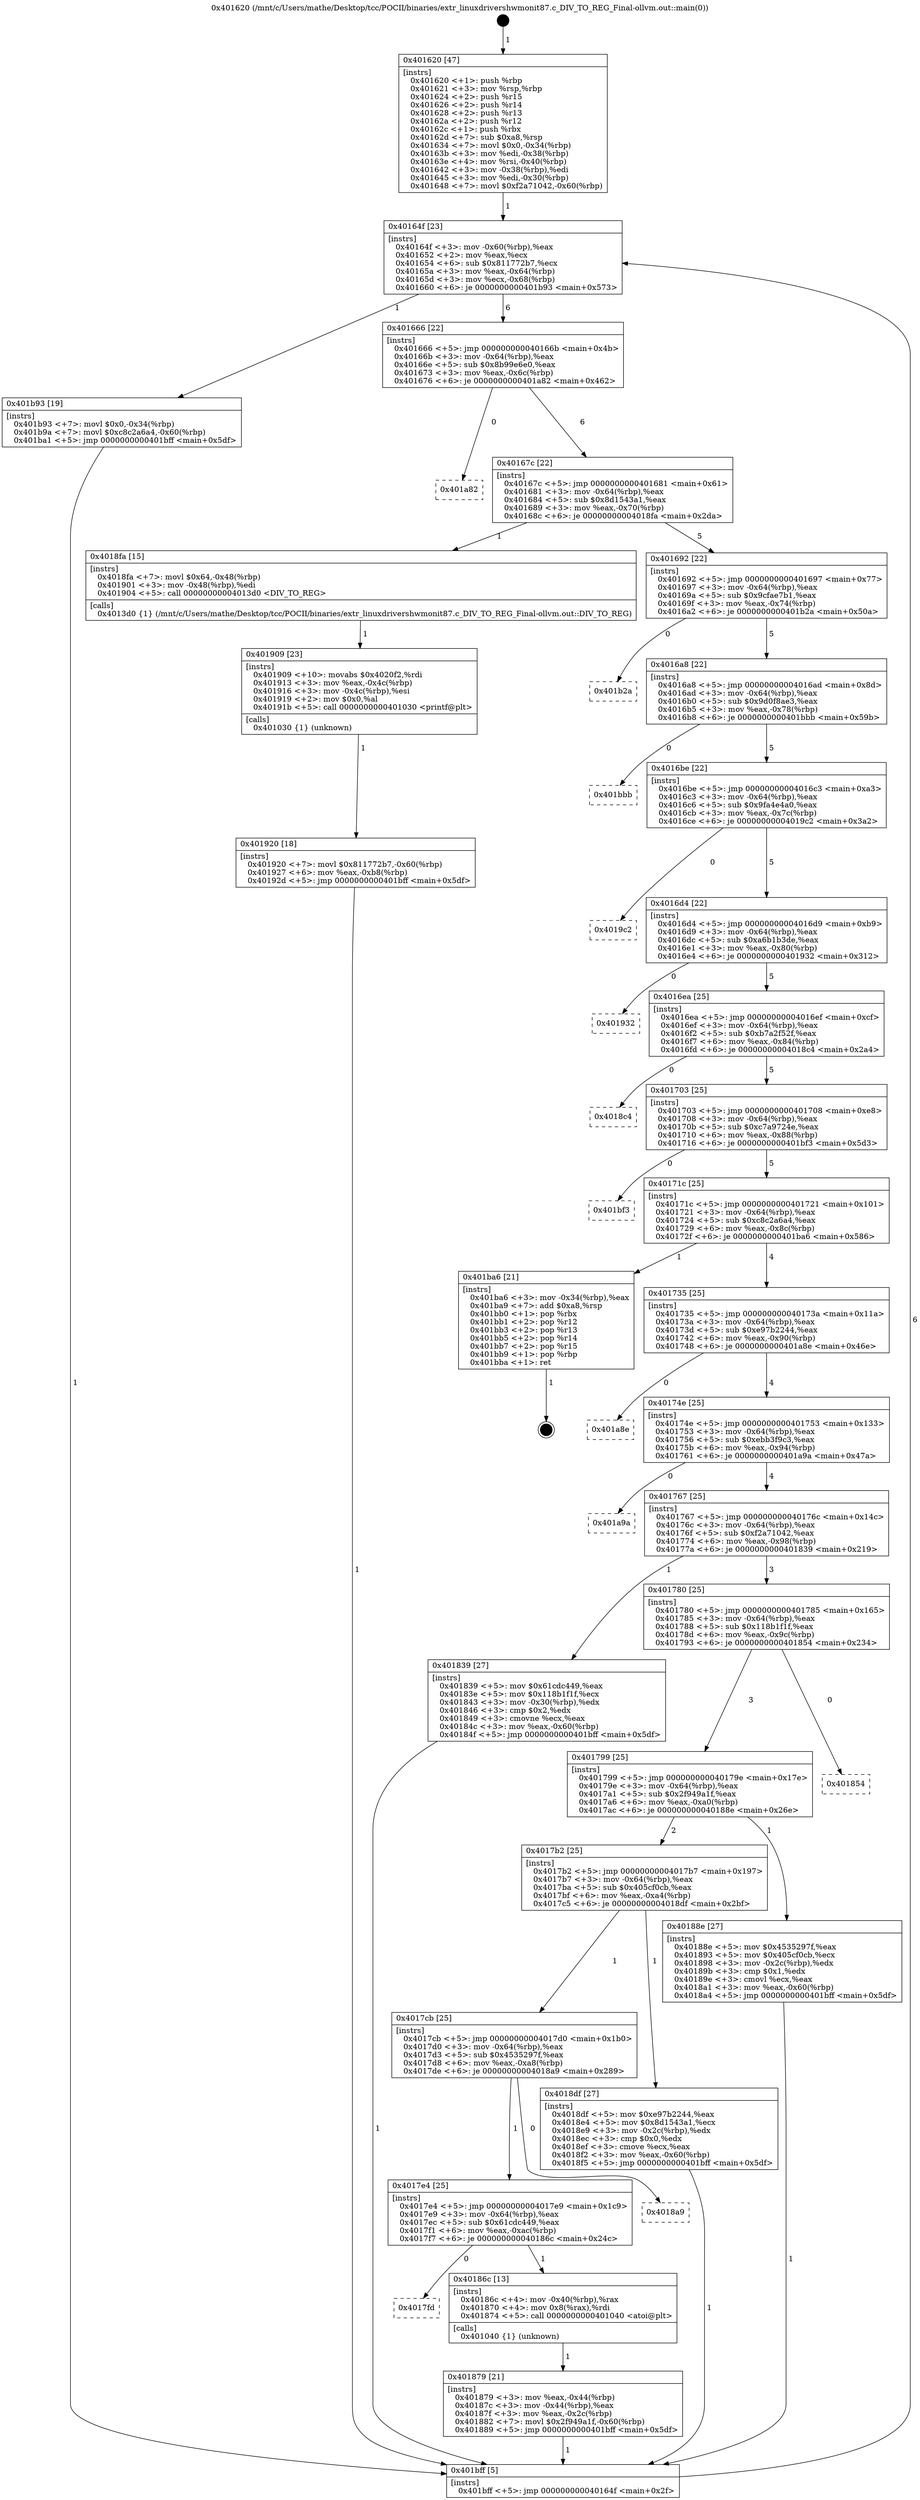 digraph "0x401620" {
  label = "0x401620 (/mnt/c/Users/mathe/Desktop/tcc/POCII/binaries/extr_linuxdrivershwmonit87.c_DIV_TO_REG_Final-ollvm.out::main(0))"
  labelloc = "t"
  node[shape=record]

  Entry [label="",width=0.3,height=0.3,shape=circle,fillcolor=black,style=filled]
  "0x40164f" [label="{
     0x40164f [23]\l
     | [instrs]\l
     &nbsp;&nbsp;0x40164f \<+3\>: mov -0x60(%rbp),%eax\l
     &nbsp;&nbsp;0x401652 \<+2\>: mov %eax,%ecx\l
     &nbsp;&nbsp;0x401654 \<+6\>: sub $0x811772b7,%ecx\l
     &nbsp;&nbsp;0x40165a \<+3\>: mov %eax,-0x64(%rbp)\l
     &nbsp;&nbsp;0x40165d \<+3\>: mov %ecx,-0x68(%rbp)\l
     &nbsp;&nbsp;0x401660 \<+6\>: je 0000000000401b93 \<main+0x573\>\l
  }"]
  "0x401b93" [label="{
     0x401b93 [19]\l
     | [instrs]\l
     &nbsp;&nbsp;0x401b93 \<+7\>: movl $0x0,-0x34(%rbp)\l
     &nbsp;&nbsp;0x401b9a \<+7\>: movl $0xc8c2a6a4,-0x60(%rbp)\l
     &nbsp;&nbsp;0x401ba1 \<+5\>: jmp 0000000000401bff \<main+0x5df\>\l
  }"]
  "0x401666" [label="{
     0x401666 [22]\l
     | [instrs]\l
     &nbsp;&nbsp;0x401666 \<+5\>: jmp 000000000040166b \<main+0x4b\>\l
     &nbsp;&nbsp;0x40166b \<+3\>: mov -0x64(%rbp),%eax\l
     &nbsp;&nbsp;0x40166e \<+5\>: sub $0x8b99e6e0,%eax\l
     &nbsp;&nbsp;0x401673 \<+3\>: mov %eax,-0x6c(%rbp)\l
     &nbsp;&nbsp;0x401676 \<+6\>: je 0000000000401a82 \<main+0x462\>\l
  }"]
  Exit [label="",width=0.3,height=0.3,shape=circle,fillcolor=black,style=filled,peripheries=2]
  "0x401a82" [label="{
     0x401a82\l
  }", style=dashed]
  "0x40167c" [label="{
     0x40167c [22]\l
     | [instrs]\l
     &nbsp;&nbsp;0x40167c \<+5\>: jmp 0000000000401681 \<main+0x61\>\l
     &nbsp;&nbsp;0x401681 \<+3\>: mov -0x64(%rbp),%eax\l
     &nbsp;&nbsp;0x401684 \<+5\>: sub $0x8d1543a1,%eax\l
     &nbsp;&nbsp;0x401689 \<+3\>: mov %eax,-0x70(%rbp)\l
     &nbsp;&nbsp;0x40168c \<+6\>: je 00000000004018fa \<main+0x2da\>\l
  }"]
  "0x401920" [label="{
     0x401920 [18]\l
     | [instrs]\l
     &nbsp;&nbsp;0x401920 \<+7\>: movl $0x811772b7,-0x60(%rbp)\l
     &nbsp;&nbsp;0x401927 \<+6\>: mov %eax,-0xb8(%rbp)\l
     &nbsp;&nbsp;0x40192d \<+5\>: jmp 0000000000401bff \<main+0x5df\>\l
  }"]
  "0x4018fa" [label="{
     0x4018fa [15]\l
     | [instrs]\l
     &nbsp;&nbsp;0x4018fa \<+7\>: movl $0x64,-0x48(%rbp)\l
     &nbsp;&nbsp;0x401901 \<+3\>: mov -0x48(%rbp),%edi\l
     &nbsp;&nbsp;0x401904 \<+5\>: call 00000000004013d0 \<DIV_TO_REG\>\l
     | [calls]\l
     &nbsp;&nbsp;0x4013d0 \{1\} (/mnt/c/Users/mathe/Desktop/tcc/POCII/binaries/extr_linuxdrivershwmonit87.c_DIV_TO_REG_Final-ollvm.out::DIV_TO_REG)\l
  }"]
  "0x401692" [label="{
     0x401692 [22]\l
     | [instrs]\l
     &nbsp;&nbsp;0x401692 \<+5\>: jmp 0000000000401697 \<main+0x77\>\l
     &nbsp;&nbsp;0x401697 \<+3\>: mov -0x64(%rbp),%eax\l
     &nbsp;&nbsp;0x40169a \<+5\>: sub $0x9cfae7b1,%eax\l
     &nbsp;&nbsp;0x40169f \<+3\>: mov %eax,-0x74(%rbp)\l
     &nbsp;&nbsp;0x4016a2 \<+6\>: je 0000000000401b2a \<main+0x50a\>\l
  }"]
  "0x401909" [label="{
     0x401909 [23]\l
     | [instrs]\l
     &nbsp;&nbsp;0x401909 \<+10\>: movabs $0x4020f2,%rdi\l
     &nbsp;&nbsp;0x401913 \<+3\>: mov %eax,-0x4c(%rbp)\l
     &nbsp;&nbsp;0x401916 \<+3\>: mov -0x4c(%rbp),%esi\l
     &nbsp;&nbsp;0x401919 \<+2\>: mov $0x0,%al\l
     &nbsp;&nbsp;0x40191b \<+5\>: call 0000000000401030 \<printf@plt\>\l
     | [calls]\l
     &nbsp;&nbsp;0x401030 \{1\} (unknown)\l
  }"]
  "0x401b2a" [label="{
     0x401b2a\l
  }", style=dashed]
  "0x4016a8" [label="{
     0x4016a8 [22]\l
     | [instrs]\l
     &nbsp;&nbsp;0x4016a8 \<+5\>: jmp 00000000004016ad \<main+0x8d\>\l
     &nbsp;&nbsp;0x4016ad \<+3\>: mov -0x64(%rbp),%eax\l
     &nbsp;&nbsp;0x4016b0 \<+5\>: sub $0x9d0f8ae3,%eax\l
     &nbsp;&nbsp;0x4016b5 \<+3\>: mov %eax,-0x78(%rbp)\l
     &nbsp;&nbsp;0x4016b8 \<+6\>: je 0000000000401bbb \<main+0x59b\>\l
  }"]
  "0x401879" [label="{
     0x401879 [21]\l
     | [instrs]\l
     &nbsp;&nbsp;0x401879 \<+3\>: mov %eax,-0x44(%rbp)\l
     &nbsp;&nbsp;0x40187c \<+3\>: mov -0x44(%rbp),%eax\l
     &nbsp;&nbsp;0x40187f \<+3\>: mov %eax,-0x2c(%rbp)\l
     &nbsp;&nbsp;0x401882 \<+7\>: movl $0x2f949a1f,-0x60(%rbp)\l
     &nbsp;&nbsp;0x401889 \<+5\>: jmp 0000000000401bff \<main+0x5df\>\l
  }"]
  "0x401bbb" [label="{
     0x401bbb\l
  }", style=dashed]
  "0x4016be" [label="{
     0x4016be [22]\l
     | [instrs]\l
     &nbsp;&nbsp;0x4016be \<+5\>: jmp 00000000004016c3 \<main+0xa3\>\l
     &nbsp;&nbsp;0x4016c3 \<+3\>: mov -0x64(%rbp),%eax\l
     &nbsp;&nbsp;0x4016c6 \<+5\>: sub $0x9fa4e4a0,%eax\l
     &nbsp;&nbsp;0x4016cb \<+3\>: mov %eax,-0x7c(%rbp)\l
     &nbsp;&nbsp;0x4016ce \<+6\>: je 00000000004019c2 \<main+0x3a2\>\l
  }"]
  "0x4017fd" [label="{
     0x4017fd\l
  }", style=dashed]
  "0x4019c2" [label="{
     0x4019c2\l
  }", style=dashed]
  "0x4016d4" [label="{
     0x4016d4 [22]\l
     | [instrs]\l
     &nbsp;&nbsp;0x4016d4 \<+5\>: jmp 00000000004016d9 \<main+0xb9\>\l
     &nbsp;&nbsp;0x4016d9 \<+3\>: mov -0x64(%rbp),%eax\l
     &nbsp;&nbsp;0x4016dc \<+5\>: sub $0xa6b1b3de,%eax\l
     &nbsp;&nbsp;0x4016e1 \<+3\>: mov %eax,-0x80(%rbp)\l
     &nbsp;&nbsp;0x4016e4 \<+6\>: je 0000000000401932 \<main+0x312\>\l
  }"]
  "0x40186c" [label="{
     0x40186c [13]\l
     | [instrs]\l
     &nbsp;&nbsp;0x40186c \<+4\>: mov -0x40(%rbp),%rax\l
     &nbsp;&nbsp;0x401870 \<+4\>: mov 0x8(%rax),%rdi\l
     &nbsp;&nbsp;0x401874 \<+5\>: call 0000000000401040 \<atoi@plt\>\l
     | [calls]\l
     &nbsp;&nbsp;0x401040 \{1\} (unknown)\l
  }"]
  "0x401932" [label="{
     0x401932\l
  }", style=dashed]
  "0x4016ea" [label="{
     0x4016ea [25]\l
     | [instrs]\l
     &nbsp;&nbsp;0x4016ea \<+5\>: jmp 00000000004016ef \<main+0xcf\>\l
     &nbsp;&nbsp;0x4016ef \<+3\>: mov -0x64(%rbp),%eax\l
     &nbsp;&nbsp;0x4016f2 \<+5\>: sub $0xb7a2f52f,%eax\l
     &nbsp;&nbsp;0x4016f7 \<+6\>: mov %eax,-0x84(%rbp)\l
     &nbsp;&nbsp;0x4016fd \<+6\>: je 00000000004018c4 \<main+0x2a4\>\l
  }"]
  "0x4017e4" [label="{
     0x4017e4 [25]\l
     | [instrs]\l
     &nbsp;&nbsp;0x4017e4 \<+5\>: jmp 00000000004017e9 \<main+0x1c9\>\l
     &nbsp;&nbsp;0x4017e9 \<+3\>: mov -0x64(%rbp),%eax\l
     &nbsp;&nbsp;0x4017ec \<+5\>: sub $0x61cdc449,%eax\l
     &nbsp;&nbsp;0x4017f1 \<+6\>: mov %eax,-0xac(%rbp)\l
     &nbsp;&nbsp;0x4017f7 \<+6\>: je 000000000040186c \<main+0x24c\>\l
  }"]
  "0x4018c4" [label="{
     0x4018c4\l
  }", style=dashed]
  "0x401703" [label="{
     0x401703 [25]\l
     | [instrs]\l
     &nbsp;&nbsp;0x401703 \<+5\>: jmp 0000000000401708 \<main+0xe8\>\l
     &nbsp;&nbsp;0x401708 \<+3\>: mov -0x64(%rbp),%eax\l
     &nbsp;&nbsp;0x40170b \<+5\>: sub $0xc7a9724e,%eax\l
     &nbsp;&nbsp;0x401710 \<+6\>: mov %eax,-0x88(%rbp)\l
     &nbsp;&nbsp;0x401716 \<+6\>: je 0000000000401bf3 \<main+0x5d3\>\l
  }"]
  "0x4018a9" [label="{
     0x4018a9\l
  }", style=dashed]
  "0x401bf3" [label="{
     0x401bf3\l
  }", style=dashed]
  "0x40171c" [label="{
     0x40171c [25]\l
     | [instrs]\l
     &nbsp;&nbsp;0x40171c \<+5\>: jmp 0000000000401721 \<main+0x101\>\l
     &nbsp;&nbsp;0x401721 \<+3\>: mov -0x64(%rbp),%eax\l
     &nbsp;&nbsp;0x401724 \<+5\>: sub $0xc8c2a6a4,%eax\l
     &nbsp;&nbsp;0x401729 \<+6\>: mov %eax,-0x8c(%rbp)\l
     &nbsp;&nbsp;0x40172f \<+6\>: je 0000000000401ba6 \<main+0x586\>\l
  }"]
  "0x4017cb" [label="{
     0x4017cb [25]\l
     | [instrs]\l
     &nbsp;&nbsp;0x4017cb \<+5\>: jmp 00000000004017d0 \<main+0x1b0\>\l
     &nbsp;&nbsp;0x4017d0 \<+3\>: mov -0x64(%rbp),%eax\l
     &nbsp;&nbsp;0x4017d3 \<+5\>: sub $0x4535297f,%eax\l
     &nbsp;&nbsp;0x4017d8 \<+6\>: mov %eax,-0xa8(%rbp)\l
     &nbsp;&nbsp;0x4017de \<+6\>: je 00000000004018a9 \<main+0x289\>\l
  }"]
  "0x401ba6" [label="{
     0x401ba6 [21]\l
     | [instrs]\l
     &nbsp;&nbsp;0x401ba6 \<+3\>: mov -0x34(%rbp),%eax\l
     &nbsp;&nbsp;0x401ba9 \<+7\>: add $0xa8,%rsp\l
     &nbsp;&nbsp;0x401bb0 \<+1\>: pop %rbx\l
     &nbsp;&nbsp;0x401bb1 \<+2\>: pop %r12\l
     &nbsp;&nbsp;0x401bb3 \<+2\>: pop %r13\l
     &nbsp;&nbsp;0x401bb5 \<+2\>: pop %r14\l
     &nbsp;&nbsp;0x401bb7 \<+2\>: pop %r15\l
     &nbsp;&nbsp;0x401bb9 \<+1\>: pop %rbp\l
     &nbsp;&nbsp;0x401bba \<+1\>: ret\l
  }"]
  "0x401735" [label="{
     0x401735 [25]\l
     | [instrs]\l
     &nbsp;&nbsp;0x401735 \<+5\>: jmp 000000000040173a \<main+0x11a\>\l
     &nbsp;&nbsp;0x40173a \<+3\>: mov -0x64(%rbp),%eax\l
     &nbsp;&nbsp;0x40173d \<+5\>: sub $0xe97b2244,%eax\l
     &nbsp;&nbsp;0x401742 \<+6\>: mov %eax,-0x90(%rbp)\l
     &nbsp;&nbsp;0x401748 \<+6\>: je 0000000000401a8e \<main+0x46e\>\l
  }"]
  "0x4018df" [label="{
     0x4018df [27]\l
     | [instrs]\l
     &nbsp;&nbsp;0x4018df \<+5\>: mov $0xe97b2244,%eax\l
     &nbsp;&nbsp;0x4018e4 \<+5\>: mov $0x8d1543a1,%ecx\l
     &nbsp;&nbsp;0x4018e9 \<+3\>: mov -0x2c(%rbp),%edx\l
     &nbsp;&nbsp;0x4018ec \<+3\>: cmp $0x0,%edx\l
     &nbsp;&nbsp;0x4018ef \<+3\>: cmove %ecx,%eax\l
     &nbsp;&nbsp;0x4018f2 \<+3\>: mov %eax,-0x60(%rbp)\l
     &nbsp;&nbsp;0x4018f5 \<+5\>: jmp 0000000000401bff \<main+0x5df\>\l
  }"]
  "0x401a8e" [label="{
     0x401a8e\l
  }", style=dashed]
  "0x40174e" [label="{
     0x40174e [25]\l
     | [instrs]\l
     &nbsp;&nbsp;0x40174e \<+5\>: jmp 0000000000401753 \<main+0x133\>\l
     &nbsp;&nbsp;0x401753 \<+3\>: mov -0x64(%rbp),%eax\l
     &nbsp;&nbsp;0x401756 \<+5\>: sub $0xebb3f9c3,%eax\l
     &nbsp;&nbsp;0x40175b \<+6\>: mov %eax,-0x94(%rbp)\l
     &nbsp;&nbsp;0x401761 \<+6\>: je 0000000000401a9a \<main+0x47a\>\l
  }"]
  "0x4017b2" [label="{
     0x4017b2 [25]\l
     | [instrs]\l
     &nbsp;&nbsp;0x4017b2 \<+5\>: jmp 00000000004017b7 \<main+0x197\>\l
     &nbsp;&nbsp;0x4017b7 \<+3\>: mov -0x64(%rbp),%eax\l
     &nbsp;&nbsp;0x4017ba \<+5\>: sub $0x405cf0cb,%eax\l
     &nbsp;&nbsp;0x4017bf \<+6\>: mov %eax,-0xa4(%rbp)\l
     &nbsp;&nbsp;0x4017c5 \<+6\>: je 00000000004018df \<main+0x2bf\>\l
  }"]
  "0x401a9a" [label="{
     0x401a9a\l
  }", style=dashed]
  "0x401767" [label="{
     0x401767 [25]\l
     | [instrs]\l
     &nbsp;&nbsp;0x401767 \<+5\>: jmp 000000000040176c \<main+0x14c\>\l
     &nbsp;&nbsp;0x40176c \<+3\>: mov -0x64(%rbp),%eax\l
     &nbsp;&nbsp;0x40176f \<+5\>: sub $0xf2a71042,%eax\l
     &nbsp;&nbsp;0x401774 \<+6\>: mov %eax,-0x98(%rbp)\l
     &nbsp;&nbsp;0x40177a \<+6\>: je 0000000000401839 \<main+0x219\>\l
  }"]
  "0x40188e" [label="{
     0x40188e [27]\l
     | [instrs]\l
     &nbsp;&nbsp;0x40188e \<+5\>: mov $0x4535297f,%eax\l
     &nbsp;&nbsp;0x401893 \<+5\>: mov $0x405cf0cb,%ecx\l
     &nbsp;&nbsp;0x401898 \<+3\>: mov -0x2c(%rbp),%edx\l
     &nbsp;&nbsp;0x40189b \<+3\>: cmp $0x1,%edx\l
     &nbsp;&nbsp;0x40189e \<+3\>: cmovl %ecx,%eax\l
     &nbsp;&nbsp;0x4018a1 \<+3\>: mov %eax,-0x60(%rbp)\l
     &nbsp;&nbsp;0x4018a4 \<+5\>: jmp 0000000000401bff \<main+0x5df\>\l
  }"]
  "0x401839" [label="{
     0x401839 [27]\l
     | [instrs]\l
     &nbsp;&nbsp;0x401839 \<+5\>: mov $0x61cdc449,%eax\l
     &nbsp;&nbsp;0x40183e \<+5\>: mov $0x118b1f1f,%ecx\l
     &nbsp;&nbsp;0x401843 \<+3\>: mov -0x30(%rbp),%edx\l
     &nbsp;&nbsp;0x401846 \<+3\>: cmp $0x2,%edx\l
     &nbsp;&nbsp;0x401849 \<+3\>: cmovne %ecx,%eax\l
     &nbsp;&nbsp;0x40184c \<+3\>: mov %eax,-0x60(%rbp)\l
     &nbsp;&nbsp;0x40184f \<+5\>: jmp 0000000000401bff \<main+0x5df\>\l
  }"]
  "0x401780" [label="{
     0x401780 [25]\l
     | [instrs]\l
     &nbsp;&nbsp;0x401780 \<+5\>: jmp 0000000000401785 \<main+0x165\>\l
     &nbsp;&nbsp;0x401785 \<+3\>: mov -0x64(%rbp),%eax\l
     &nbsp;&nbsp;0x401788 \<+5\>: sub $0x118b1f1f,%eax\l
     &nbsp;&nbsp;0x40178d \<+6\>: mov %eax,-0x9c(%rbp)\l
     &nbsp;&nbsp;0x401793 \<+6\>: je 0000000000401854 \<main+0x234\>\l
  }"]
  "0x401bff" [label="{
     0x401bff [5]\l
     | [instrs]\l
     &nbsp;&nbsp;0x401bff \<+5\>: jmp 000000000040164f \<main+0x2f\>\l
  }"]
  "0x401620" [label="{
     0x401620 [47]\l
     | [instrs]\l
     &nbsp;&nbsp;0x401620 \<+1\>: push %rbp\l
     &nbsp;&nbsp;0x401621 \<+3\>: mov %rsp,%rbp\l
     &nbsp;&nbsp;0x401624 \<+2\>: push %r15\l
     &nbsp;&nbsp;0x401626 \<+2\>: push %r14\l
     &nbsp;&nbsp;0x401628 \<+2\>: push %r13\l
     &nbsp;&nbsp;0x40162a \<+2\>: push %r12\l
     &nbsp;&nbsp;0x40162c \<+1\>: push %rbx\l
     &nbsp;&nbsp;0x40162d \<+7\>: sub $0xa8,%rsp\l
     &nbsp;&nbsp;0x401634 \<+7\>: movl $0x0,-0x34(%rbp)\l
     &nbsp;&nbsp;0x40163b \<+3\>: mov %edi,-0x38(%rbp)\l
     &nbsp;&nbsp;0x40163e \<+4\>: mov %rsi,-0x40(%rbp)\l
     &nbsp;&nbsp;0x401642 \<+3\>: mov -0x38(%rbp),%edi\l
     &nbsp;&nbsp;0x401645 \<+3\>: mov %edi,-0x30(%rbp)\l
     &nbsp;&nbsp;0x401648 \<+7\>: movl $0xf2a71042,-0x60(%rbp)\l
  }"]
  "0x401799" [label="{
     0x401799 [25]\l
     | [instrs]\l
     &nbsp;&nbsp;0x401799 \<+5\>: jmp 000000000040179e \<main+0x17e\>\l
     &nbsp;&nbsp;0x40179e \<+3\>: mov -0x64(%rbp),%eax\l
     &nbsp;&nbsp;0x4017a1 \<+5\>: sub $0x2f949a1f,%eax\l
     &nbsp;&nbsp;0x4017a6 \<+6\>: mov %eax,-0xa0(%rbp)\l
     &nbsp;&nbsp;0x4017ac \<+6\>: je 000000000040188e \<main+0x26e\>\l
  }"]
  "0x401854" [label="{
     0x401854\l
  }", style=dashed]
  Entry -> "0x401620" [label=" 1"]
  "0x40164f" -> "0x401b93" [label=" 1"]
  "0x40164f" -> "0x401666" [label=" 6"]
  "0x401ba6" -> Exit [label=" 1"]
  "0x401666" -> "0x401a82" [label=" 0"]
  "0x401666" -> "0x40167c" [label=" 6"]
  "0x401b93" -> "0x401bff" [label=" 1"]
  "0x40167c" -> "0x4018fa" [label=" 1"]
  "0x40167c" -> "0x401692" [label=" 5"]
  "0x401920" -> "0x401bff" [label=" 1"]
  "0x401692" -> "0x401b2a" [label=" 0"]
  "0x401692" -> "0x4016a8" [label=" 5"]
  "0x401909" -> "0x401920" [label=" 1"]
  "0x4016a8" -> "0x401bbb" [label=" 0"]
  "0x4016a8" -> "0x4016be" [label=" 5"]
  "0x4018fa" -> "0x401909" [label=" 1"]
  "0x4016be" -> "0x4019c2" [label=" 0"]
  "0x4016be" -> "0x4016d4" [label=" 5"]
  "0x4018df" -> "0x401bff" [label=" 1"]
  "0x4016d4" -> "0x401932" [label=" 0"]
  "0x4016d4" -> "0x4016ea" [label=" 5"]
  "0x40188e" -> "0x401bff" [label=" 1"]
  "0x4016ea" -> "0x4018c4" [label=" 0"]
  "0x4016ea" -> "0x401703" [label=" 5"]
  "0x40186c" -> "0x401879" [label=" 1"]
  "0x401703" -> "0x401bf3" [label=" 0"]
  "0x401703" -> "0x40171c" [label=" 5"]
  "0x4017e4" -> "0x4017fd" [label=" 0"]
  "0x40171c" -> "0x401ba6" [label=" 1"]
  "0x40171c" -> "0x401735" [label=" 4"]
  "0x401879" -> "0x401bff" [label=" 1"]
  "0x401735" -> "0x401a8e" [label=" 0"]
  "0x401735" -> "0x40174e" [label=" 4"]
  "0x4017cb" -> "0x4017e4" [label=" 1"]
  "0x40174e" -> "0x401a9a" [label=" 0"]
  "0x40174e" -> "0x401767" [label=" 4"]
  "0x4017e4" -> "0x40186c" [label=" 1"]
  "0x401767" -> "0x401839" [label=" 1"]
  "0x401767" -> "0x401780" [label=" 3"]
  "0x401839" -> "0x401bff" [label=" 1"]
  "0x401620" -> "0x40164f" [label=" 1"]
  "0x401bff" -> "0x40164f" [label=" 6"]
  "0x4017b2" -> "0x4017cb" [label=" 1"]
  "0x401780" -> "0x401854" [label=" 0"]
  "0x401780" -> "0x401799" [label=" 3"]
  "0x4017b2" -> "0x4018df" [label=" 1"]
  "0x401799" -> "0x40188e" [label=" 1"]
  "0x401799" -> "0x4017b2" [label=" 2"]
  "0x4017cb" -> "0x4018a9" [label=" 0"]
}
